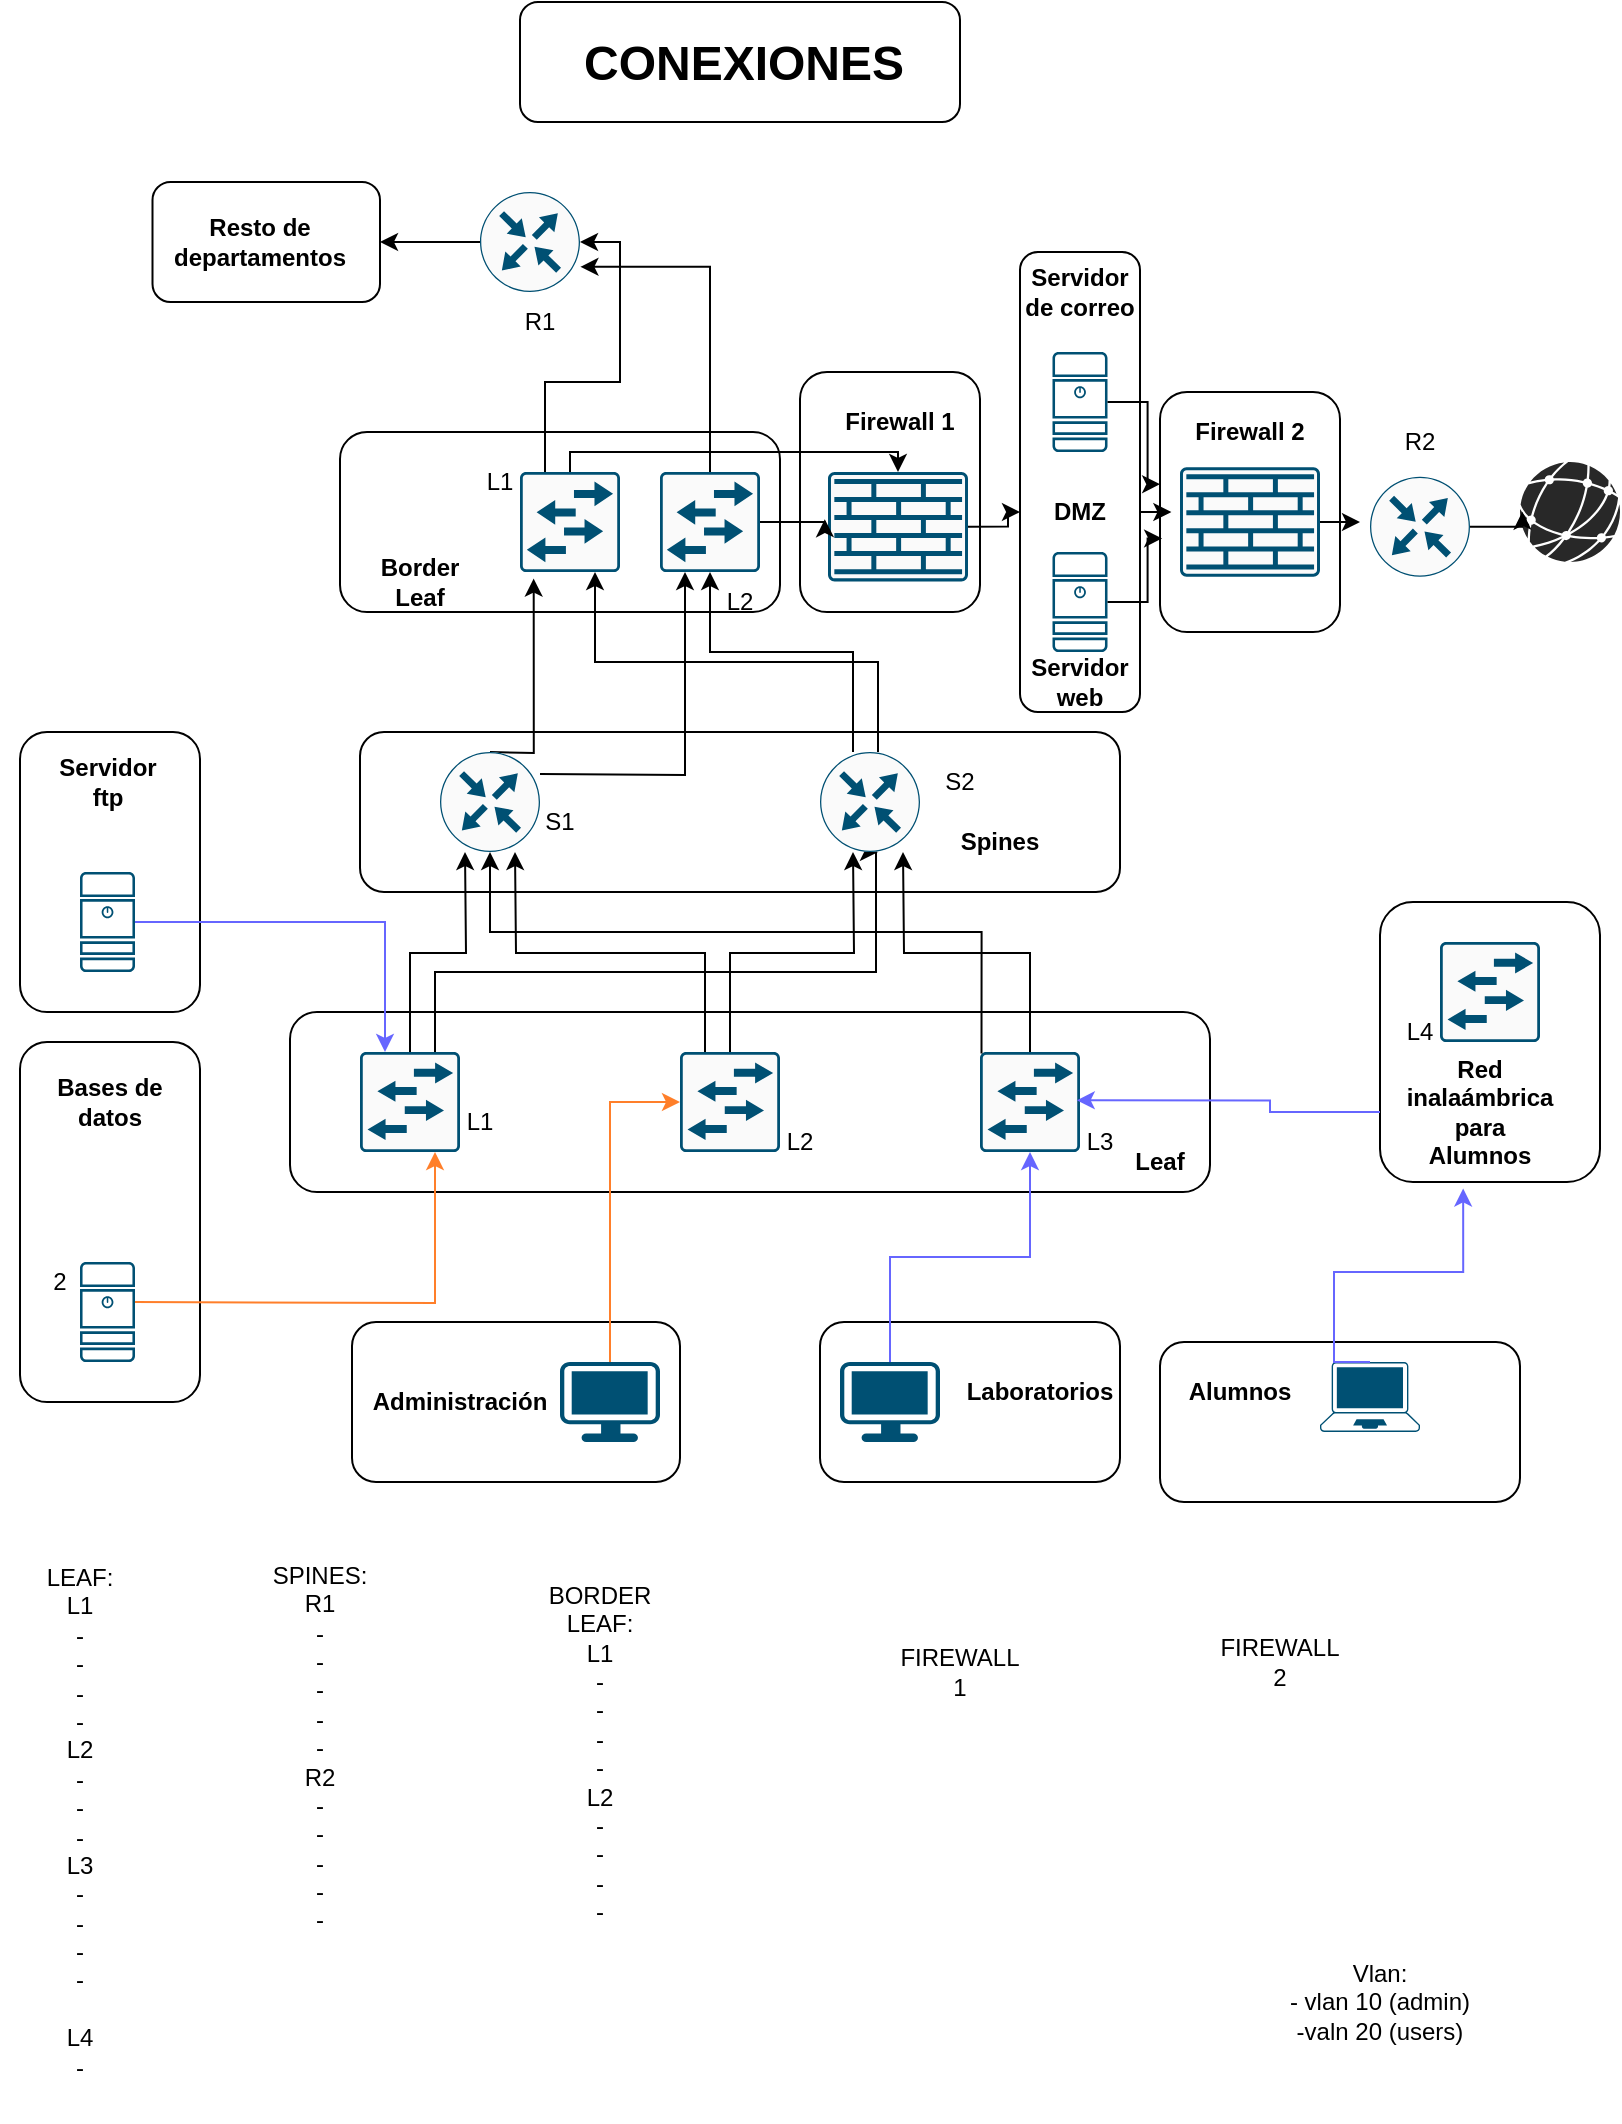 <mxfile>
    <diagram name="Page-1" id="e-2AQXyxl9U2zlGf_Pc-">
        <mxGraphModel dx="1390" dy="553" grid="1" gridSize="10" guides="0" tooltips="1" connect="1" arrows="1" fold="1" page="1" pageScale="1" pageWidth="827" pageHeight="1169" math="0" shadow="0">
            <root>
                <mxCell id="0"/>
                <mxCell id="1" parent="0"/>
                <mxCell id="PPis1qjl9DVKednVu2a5-22" value="" style="rounded=1;whiteSpace=wrap;html=1;" parent="1" vertex="1">
                    <mxGeometry x="260" y="20" width="220" height="60" as="geometry"/>
                </mxCell>
                <mxCell id="KaEyTNgm47ZqdqgITIoc-33" value="" style="rounded=1;whiteSpace=wrap;html=1;direction=south;" parent="1" vertex="1">
                    <mxGeometry x="580" y="215" width="90" height="120" as="geometry"/>
                </mxCell>
                <mxCell id="KaEyTNgm47ZqdqgITIoc-21" value="" style="rounded=1;whiteSpace=wrap;html=1;direction=south;" parent="1" vertex="1">
                    <mxGeometry x="510" y="145" width="60" height="230" as="geometry"/>
                </mxCell>
                <mxCell id="KaEyTNgm47ZqdqgITIoc-16" value="" style="rounded=1;whiteSpace=wrap;html=1;direction=south;" parent="1" vertex="1">
                    <mxGeometry x="10" y="385" width="90" height="140" as="geometry"/>
                </mxCell>
                <mxCell id="KaEyTNgm47ZqdqgITIoc-10" value="" style="rounded=1;whiteSpace=wrap;html=1;direction=south;" parent="1" vertex="1">
                    <mxGeometry x="10" y="540" width="90" height="180" as="geometry"/>
                </mxCell>
                <mxCell id="KaEyTNgm47ZqdqgITIoc-6" value="" style="rounded=1;whiteSpace=wrap;html=1;" parent="1" vertex="1">
                    <mxGeometry x="580" y="690" width="180" height="80" as="geometry"/>
                </mxCell>
                <mxCell id="RwLCjtJhmah4xKhYauVf-77" value="" style="rounded=1;whiteSpace=wrap;html=1;" parent="1" vertex="1">
                    <mxGeometry x="690" y="470" width="110" height="140" as="geometry"/>
                </mxCell>
                <mxCell id="RwLCjtJhmah4xKhYauVf-72" value="" style="rounded=1;whiteSpace=wrap;html=1;" parent="1" vertex="1">
                    <mxGeometry x="410" y="680" width="150" height="80" as="geometry"/>
                </mxCell>
                <mxCell id="RwLCjtJhmah4xKhYauVf-73" value="" style="rounded=1;whiteSpace=wrap;html=1;" parent="1" vertex="1">
                    <mxGeometry x="176" y="680" width="164" height="80" as="geometry"/>
                </mxCell>
                <mxCell id="RwLCjtJhmah4xKhYauVf-63" value="" style="rounded=1;whiteSpace=wrap;html=1;direction=south;" parent="1" vertex="1">
                    <mxGeometry x="400" y="205" width="90" height="120" as="geometry"/>
                </mxCell>
                <mxCell id="RwLCjtJhmah4xKhYauVf-60" value="" style="rounded=1;whiteSpace=wrap;html=1;" parent="1" vertex="1">
                    <mxGeometry x="170" y="235" width="220" height="90" as="geometry"/>
                </mxCell>
                <mxCell id="RwLCjtJhmah4xKhYauVf-58" value="" style="rounded=1;whiteSpace=wrap;html=1;" parent="1" vertex="1">
                    <mxGeometry x="180" y="385" width="380" height="80" as="geometry"/>
                </mxCell>
                <mxCell id="RwLCjtJhmah4xKhYauVf-54" value="" style="rounded=1;whiteSpace=wrap;html=1;" parent="1" vertex="1">
                    <mxGeometry x="145" y="525" width="460" height="90" as="geometry"/>
                </mxCell>
                <mxCell id="RwLCjtJhmah4xKhYauVf-2" value="" style="points=[[0.03,0.03,0],[0.5,0,0],[0.97,0.03,0],[1,0.4,0],[0.97,0.745,0],[0.5,1,0],[0.03,0.745,0],[0,0.4,0]];verticalLabelPosition=bottom;sketch=0;html=1;verticalAlign=top;aspect=fixed;align=center;pointerEvents=1;shape=mxgraph.cisco19.workstation;fillColor=#005073;strokeColor=none;" parent="1" vertex="1">
                    <mxGeometry x="420" y="700" width="50" height="40" as="geometry"/>
                </mxCell>
                <mxCell id="RwLCjtJhmah4xKhYauVf-8" value="" style="sketch=0;points=[[0.015,0.015,0],[0.985,0.015,0],[0.985,0.985,0],[0.015,0.985,0],[0.25,0,0],[0.5,0,0],[0.75,0,0],[1,0.25,0],[1,0.5,0],[1,0.75,0],[0.75,1,0],[0.5,1,0],[0.25,1,0],[0,0.75,0],[0,0.5,0],[0,0.25,0]];verticalLabelPosition=bottom;html=1;verticalAlign=top;aspect=fixed;align=center;pointerEvents=1;shape=mxgraph.cisco19.rect;prIcon=l2_switch;fillColor=#FAFAFA;strokeColor=#005073;" parent="1" vertex="1">
                    <mxGeometry x="180" y="545" width="50" height="50" as="geometry"/>
                </mxCell>
                <mxCell id="RwLCjtJhmah4xKhYauVf-9" value="" style="sketch=0;points=[[0.015,0.015,0],[0.985,0.015,0],[0.985,0.985,0],[0.015,0.985,0],[0.25,0,0],[0.5,0,0],[0.75,0,0],[1,0.25,0],[1,0.5,0],[1,0.75,0],[0.75,1,0],[0.5,1,0],[0.25,1,0],[0,0.75,0],[0,0.5,0],[0,0.25,0]];verticalLabelPosition=bottom;html=1;verticalAlign=top;aspect=fixed;align=center;pointerEvents=1;shape=mxgraph.cisco19.rect;prIcon=l2_switch;fillColor=#FAFAFA;strokeColor=#005073;" parent="1" vertex="1">
                    <mxGeometry x="340" y="545" width="50" height="50" as="geometry"/>
                </mxCell>
                <mxCell id="RwLCjtJhmah4xKhYauVf-10" value="" style="sketch=0;points=[[0.015,0.015,0],[0.985,0.015,0],[0.985,0.985,0],[0.015,0.985,0],[0.25,0,0],[0.5,0,0],[0.75,0,0],[1,0.25,0],[1,0.5,0],[1,0.75,0],[0.75,1,0],[0.5,1,0],[0.25,1,0],[0,0.75,0],[0,0.5,0],[0,0.25,0]];verticalLabelPosition=bottom;html=1;verticalAlign=top;aspect=fixed;align=center;pointerEvents=1;shape=mxgraph.cisco19.server;fillColor=#005073;strokeColor=none;" parent="1" vertex="1">
                    <mxGeometry x="40" y="650" width="27.5" height="50" as="geometry"/>
                </mxCell>
                <mxCell id="RwLCjtJhmah4xKhYauVf-14" value="" style="sketch=0;points=[[0.015,0.015,0],[0.985,0.015,0],[0.985,0.985,0],[0.015,0.985,0],[0.25,0,0],[0.5,0,0],[0.75,0,0],[1,0.25,0],[1,0.5,0],[1,0.75,0],[0.75,1,0],[0.5,1,0],[0.25,1,0],[0,0.75,0],[0,0.5,0],[0,0.25,0]];verticalLabelPosition=bottom;html=1;verticalAlign=top;aspect=fixed;align=center;pointerEvents=1;shape=mxgraph.cisco19.rect;prIcon=l2_switch;fillColor=#FAFAFA;strokeColor=#005073;" parent="1" vertex="1">
                    <mxGeometry x="490" y="545" width="50" height="50" as="geometry"/>
                </mxCell>
                <mxCell id="RwLCjtJhmah4xKhYauVf-17" value="" style="sketch=0;points=[[0.5,0,0],[1,0.5,0],[0.5,1,0],[0,0.5,0],[0.145,0.145,0],[0.856,0.145,0],[0.855,0.856,0],[0.145,0.855,0]];verticalLabelPosition=bottom;html=1;verticalAlign=top;aspect=fixed;align=center;pointerEvents=1;shape=mxgraph.cisco19.rect;prIcon=router;fillColor=#FAFAFA;strokeColor=#005073;" parent="1" vertex="1">
                    <mxGeometry x="685" y="257.35" width="50" height="50" as="geometry"/>
                </mxCell>
                <mxCell id="KaEyTNgm47ZqdqgITIoc-39" style="edgeStyle=orthogonalEdgeStyle;rounded=0;orthogonalLoop=1;jettySize=auto;html=1;exitX=1;exitY=0.5;exitDx=0;exitDy=0;exitPerimeter=0;" parent="1" source="RwLCjtJhmah4xKhYauVf-18" edge="1">
                    <mxGeometry relative="1" as="geometry">
                        <mxPoint x="680.0" y="280.051" as="targetPoint"/>
                    </mxGeometry>
                </mxCell>
                <mxCell id="RwLCjtJhmah4xKhYauVf-18" value="" style="sketch=0;points=[[0.015,0.015,0],[0.985,0.015,0],[0.985,0.985,0],[0.015,0.985,0],[0.25,0,0],[0.5,0,0],[0.75,0,0],[1,0.25,0],[1,0.5,0],[1,0.75,0],[0.75,1,0],[0.5,1,0],[0.25,1,0],[0,0.75,0],[0,0.5,0],[0,0.25,0]];verticalLabelPosition=bottom;html=1;verticalAlign=top;aspect=fixed;align=center;pointerEvents=1;shape=mxgraph.cisco19.rect;prIcon=firewall;fillColor=#FAFAFA;strokeColor=#005073;" parent="1" vertex="1">
                    <mxGeometry x="590" y="252.65" width="70" height="54.69" as="geometry"/>
                </mxCell>
                <mxCell id="RwLCjtJhmah4xKhYauVf-19" value="" style="verticalLabelPosition=bottom;sketch=0;html=1;fillColor=#282828;strokeColor=none;verticalAlign=top;pointerEvents=1;align=center;shape=mxgraph.cisco_safe.security_icons.web;" parent="1" vertex="1">
                    <mxGeometry x="760" y="250" width="50" height="50" as="geometry"/>
                </mxCell>
                <mxCell id="RwLCjtJhmah4xKhYauVf-22" style="edgeStyle=orthogonalEdgeStyle;rounded=0;orthogonalLoop=1;jettySize=auto;html=1;exitX=1;exitY=0.5;exitDx=0;exitDy=0;exitPerimeter=0;entryX=0.75;entryY=1;entryDx=0;entryDy=0;entryPerimeter=0;strokeColor=#FF7F2A;" parent="1" target="RwLCjtJhmah4xKhYauVf-8" edge="1">
                    <mxGeometry relative="1" as="geometry">
                        <mxPoint x="67.5" y="670.0" as="sourcePoint"/>
                    </mxGeometry>
                </mxCell>
                <mxCell id="RwLCjtJhmah4xKhYauVf-23" style="edgeStyle=orthogonalEdgeStyle;rounded=0;orthogonalLoop=1;jettySize=auto;html=1;exitX=0.5;exitY=0;exitDx=0;exitDy=0;exitPerimeter=0;entryX=0.5;entryY=1;entryDx=0;entryDy=0;entryPerimeter=0;strokeColor=#6666FF;" parent="1" source="RwLCjtJhmah4xKhYauVf-2" target="RwLCjtJhmah4xKhYauVf-14" edge="1">
                    <mxGeometry relative="1" as="geometry"/>
                </mxCell>
                <mxCell id="RwLCjtJhmah4xKhYauVf-29" value="" style="points=[[0.03,0.03,0],[0.5,0,0],[0.97,0.03,0],[1,0.4,0],[0.97,0.745,0],[0.5,1,0],[0.03,0.745,0],[0,0.4,0]];verticalLabelPosition=bottom;sketch=0;html=1;verticalAlign=top;aspect=fixed;align=center;pointerEvents=1;shape=mxgraph.cisco19.workstation;fillColor=#005073;strokeColor=none;" parent="1" vertex="1">
                    <mxGeometry x="280" y="700" width="50" height="40" as="geometry"/>
                </mxCell>
                <mxCell id="RwLCjtJhmah4xKhYauVf-30" style="edgeStyle=orthogonalEdgeStyle;rounded=0;orthogonalLoop=1;jettySize=auto;html=1;exitX=0.5;exitY=0;exitDx=0;exitDy=0;exitPerimeter=0;entryX=0;entryY=0.5;entryDx=0;entryDy=0;entryPerimeter=0;strokeColor=#FF7F2A;" parent="1" source="RwLCjtJhmah4xKhYauVf-29" target="RwLCjtJhmah4xKhYauVf-9" edge="1">
                    <mxGeometry relative="1" as="geometry"/>
                </mxCell>
                <mxCell id="RwLCjtJhmah4xKhYauVf-41" style="edgeStyle=orthogonalEdgeStyle;rounded=0;orthogonalLoop=1;jettySize=auto;html=1;exitX=0.5;exitY=0;exitDx=0;exitDy=0;exitPerimeter=0;entryX=0.25;entryY=1;entryDx=0;entryDy=0;entryPerimeter=0;" parent="1" source="RwLCjtJhmah4xKhYauVf-8" edge="1">
                    <mxGeometry relative="1" as="geometry">
                        <mxPoint x="232.5" y="445.0" as="targetPoint"/>
                    </mxGeometry>
                </mxCell>
                <mxCell id="RwLCjtJhmah4xKhYauVf-42" style="edgeStyle=orthogonalEdgeStyle;rounded=0;orthogonalLoop=1;jettySize=auto;html=1;exitX=0.75;exitY=0;exitDx=0;exitDy=0;exitPerimeter=0;entryX=0.5;entryY=1;entryDx=0;entryDy=0;entryPerimeter=0;" parent="1" source="RwLCjtJhmah4xKhYauVf-8" edge="1">
                    <mxGeometry relative="1" as="geometry">
                        <Array as="points">
                            <mxPoint x="218" y="505"/>
                            <mxPoint x="438" y="505"/>
                            <mxPoint x="438" y="445"/>
                        </Array>
                        <mxPoint x="439" y="445.0" as="targetPoint"/>
                    </mxGeometry>
                </mxCell>
                <mxCell id="RwLCjtJhmah4xKhYauVf-43" style="edgeStyle=orthogonalEdgeStyle;rounded=0;orthogonalLoop=1;jettySize=auto;html=1;exitX=0.25;exitY=0;exitDx=0;exitDy=0;exitPerimeter=0;entryX=0.75;entryY=1;entryDx=0;entryDy=0;entryPerimeter=0;" parent="1" source="RwLCjtJhmah4xKhYauVf-9" edge="1">
                    <mxGeometry relative="1" as="geometry">
                        <mxPoint x="257.5" y="445.0" as="targetPoint"/>
                    </mxGeometry>
                </mxCell>
                <mxCell id="RwLCjtJhmah4xKhYauVf-44" style="edgeStyle=orthogonalEdgeStyle;rounded=0;orthogonalLoop=1;jettySize=auto;html=1;exitX=0.5;exitY=0;exitDx=0;exitDy=0;exitPerimeter=0;entryX=0.25;entryY=1;entryDx=0;entryDy=0;entryPerimeter=0;" parent="1" source="RwLCjtJhmah4xKhYauVf-9" edge="1">
                    <mxGeometry relative="1" as="geometry">
                        <mxPoint x="426.5" y="445.0" as="targetPoint"/>
                    </mxGeometry>
                </mxCell>
                <mxCell id="RwLCjtJhmah4xKhYauVf-45" style="edgeStyle=orthogonalEdgeStyle;rounded=0;orthogonalLoop=1;jettySize=auto;html=1;exitX=0.5;exitY=0;exitDx=0;exitDy=0;exitPerimeter=0;entryX=0.75;entryY=1;entryDx=0;entryDy=0;entryPerimeter=0;" parent="1" source="RwLCjtJhmah4xKhYauVf-14" edge="1">
                    <mxGeometry relative="1" as="geometry">
                        <mxPoint x="451.5" y="445.0" as="targetPoint"/>
                    </mxGeometry>
                </mxCell>
                <mxCell id="RwLCjtJhmah4xKhYauVf-46" style="edgeStyle=orthogonalEdgeStyle;rounded=0;orthogonalLoop=1;jettySize=auto;html=1;exitX=0.015;exitY=0.015;exitDx=0;exitDy=0;exitPerimeter=0;entryX=0.5;entryY=1;entryDx=0;entryDy=0;entryPerimeter=0;" parent="1" source="RwLCjtJhmah4xKhYauVf-14" edge="1">
                    <mxGeometry relative="1" as="geometry">
                        <Array as="points">
                            <mxPoint x="491" y="485"/>
                            <mxPoint x="245" y="485"/>
                        </Array>
                        <mxPoint x="245" y="445.0" as="targetPoint"/>
                    </mxGeometry>
                </mxCell>
                <mxCell id="RwLCjtJhmah4xKhYauVf-47" value="" style="sketch=0;points=[[0.015,0.015,0],[0.985,0.015,0],[0.985,0.985,0],[0.015,0.985,0],[0.25,0,0],[0.5,0,0],[0.75,0,0],[1,0.25,0],[1,0.5,0],[1,0.75,0],[0.75,1,0],[0.5,1,0],[0.25,1,0],[0,0.75,0],[0,0.5,0],[0,0.25,0]];verticalLabelPosition=bottom;html=1;verticalAlign=top;aspect=fixed;align=center;pointerEvents=1;shape=mxgraph.cisco19.rect;prIcon=workgroup_switch;fillColor=#FAFAFA;strokeColor=#005073;" parent="1" vertex="1">
                    <mxGeometry x="260" y="255" width="50" height="50" as="geometry"/>
                </mxCell>
                <mxCell id="RwLCjtJhmah4xKhYauVf-48" style="edgeStyle=orthogonalEdgeStyle;rounded=0;orthogonalLoop=1;jettySize=auto;html=1;exitX=0.5;exitY=0;exitDx=0;exitDy=0;exitPerimeter=0;entryX=0.137;entryY=1.066;entryDx=0;entryDy=0;entryPerimeter=0;" parent="1" target="RwLCjtJhmah4xKhYauVf-47" edge="1">
                    <mxGeometry relative="1" as="geometry">
                        <mxPoint x="245" y="395.0" as="sourcePoint"/>
                    </mxGeometry>
                </mxCell>
                <mxCell id="RwLCjtJhmah4xKhYauVf-49" style="edgeStyle=orthogonalEdgeStyle;rounded=0;orthogonalLoop=1;jettySize=auto;html=1;exitX=0.5;exitY=0;exitDx=0;exitDy=0;exitPerimeter=0;entryX=0.75;entryY=1;entryDx=0;entryDy=0;entryPerimeter=0;" parent="1" target="RwLCjtJhmah4xKhYauVf-47" edge="1">
                    <mxGeometry relative="1" as="geometry">
                        <mxPoint x="439" y="395.0" as="sourcePoint"/>
                        <Array as="points">
                            <mxPoint x="439" y="350"/>
                            <mxPoint x="297" y="350"/>
                        </Array>
                    </mxGeometry>
                </mxCell>
                <mxCell id="RwLCjtJhmah4xKhYauVf-53" style="edgeStyle=orthogonalEdgeStyle;rounded=0;orthogonalLoop=1;jettySize=auto;html=1;exitX=1;exitY=0.5;exitDx=0;exitDy=0;exitPerimeter=0;entryX=0.023;entryY=0.497;entryDx=0;entryDy=0;entryPerimeter=0;" parent="1" source="RwLCjtJhmah4xKhYauVf-17" target="RwLCjtJhmah4xKhYauVf-19" edge="1">
                    <mxGeometry relative="1" as="geometry"/>
                </mxCell>
                <mxCell id="RwLCjtJhmah4xKhYauVf-55" value="&lt;b&gt;Leaf&lt;/b&gt;" style="text;html=1;align=center;verticalAlign=middle;whiteSpace=wrap;rounded=0;" parent="1" vertex="1">
                    <mxGeometry x="550" y="585" width="60" height="30" as="geometry"/>
                </mxCell>
                <mxCell id="RwLCjtJhmah4xKhYauVf-59" value="&lt;b&gt;Spines&lt;/b&gt;" style="text;html=1;align=center;verticalAlign=middle;whiteSpace=wrap;rounded=0;" parent="1" vertex="1">
                    <mxGeometry x="470" y="425" width="60" height="30" as="geometry"/>
                </mxCell>
                <mxCell id="RwLCjtJhmah4xKhYauVf-61" value="&lt;b&gt;Border Leaf&lt;/b&gt;" style="text;html=1;align=center;verticalAlign=middle;whiteSpace=wrap;rounded=0;" parent="1" vertex="1">
                    <mxGeometry x="180" y="295" width="60" height="30" as="geometry"/>
                </mxCell>
                <mxCell id="RwLCjtJhmah4xKhYauVf-62" value="&lt;b&gt;Firewall 2&lt;/b&gt;" style="text;html=1;align=center;verticalAlign=middle;whiteSpace=wrap;rounded=0;" parent="1" vertex="1">
                    <mxGeometry x="595" y="220" width="60" height="30" as="geometry"/>
                </mxCell>
                <mxCell id="RwLCjtJhmah4xKhYauVf-75" value="&lt;b&gt;Laboratorios&lt;/b&gt;" style="text;html=1;align=center;verticalAlign=middle;whiteSpace=wrap;rounded=0;" parent="1" vertex="1">
                    <mxGeometry x="490" y="700" width="60" height="30" as="geometry"/>
                </mxCell>
                <mxCell id="RwLCjtJhmah4xKhYauVf-76" value="&lt;b&gt;Administración&lt;/b&gt;" style="text;html=1;align=center;verticalAlign=middle;whiteSpace=wrap;rounded=0;" parent="1" vertex="1">
                    <mxGeometry x="200" y="705" width="60" height="30" as="geometry"/>
                </mxCell>
                <mxCell id="RwLCjtJhmah4xKhYauVf-78" value="&lt;b&gt;Red inalaámbrica para Alumnos&lt;/b&gt;" style="text;html=1;align=center;verticalAlign=middle;whiteSpace=wrap;rounded=0;" parent="1" vertex="1">
                    <mxGeometry x="710" y="560" width="60" height="30" as="geometry"/>
                </mxCell>
                <mxCell id="RwLCjtJhmah4xKhYauVf-79" value="" style="sketch=0;points=[[0.5,0,0],[1,0.5,0],[0.5,1,0],[0,0.5,0],[0.145,0.145,0],[0.856,0.145,0],[0.855,0.856,0],[0.145,0.855,0]];verticalLabelPosition=bottom;html=1;verticalAlign=top;aspect=fixed;align=center;pointerEvents=1;shape=mxgraph.cisco19.rect;prIcon=router;fillColor=#FAFAFA;strokeColor=#005073;" parent="1" vertex="1">
                    <mxGeometry x="240" y="115" width="50" height="50" as="geometry"/>
                </mxCell>
                <mxCell id="RwLCjtJhmah4xKhYauVf-80" style="edgeStyle=orthogonalEdgeStyle;rounded=0;orthogonalLoop=1;jettySize=auto;html=1;exitX=0.25;exitY=0;exitDx=0;exitDy=0;exitPerimeter=0;entryX=1;entryY=0.5;entryDx=0;entryDy=0;entryPerimeter=0;" parent="1" source="RwLCjtJhmah4xKhYauVf-47" target="RwLCjtJhmah4xKhYauVf-79" edge="1">
                    <mxGeometry relative="1" as="geometry"/>
                </mxCell>
                <mxCell id="RwLCjtJhmah4xKhYauVf-83" value="" style="edgeStyle=orthogonalEdgeStyle;rounded=0;orthogonalLoop=1;jettySize=auto;html=1;exitX=0;exitY=0.5;exitDx=0;exitDy=0;exitPerimeter=0;" parent="1" source="RwLCjtJhmah4xKhYauVf-79" target="RwLCjtJhmah4xKhYauVf-82" edge="1">
                    <mxGeometry relative="1" as="geometry">
                        <mxPoint x="110" y="140" as="targetPoint"/>
                        <mxPoint x="240" y="140" as="sourcePoint"/>
                    </mxGeometry>
                </mxCell>
                <mxCell id="RwLCjtJhmah4xKhYauVf-82" value="" style="rounded=1;whiteSpace=wrap;html=1;" parent="1" vertex="1">
                    <mxGeometry x="76.25" y="110" width="113.75" height="60" as="geometry"/>
                </mxCell>
                <mxCell id="RwLCjtJhmah4xKhYauVf-84" value="&lt;b&gt;Resto de departamentos&lt;/b&gt;" style="text;html=1;align=center;verticalAlign=middle;whiteSpace=wrap;rounded=0;" parent="1" vertex="1">
                    <mxGeometry x="100" y="125" width="60" height="30" as="geometry"/>
                </mxCell>
                <mxCell id="KaEyTNgm47ZqdqgITIoc-27" style="edgeStyle=orthogonalEdgeStyle;rounded=0;orthogonalLoop=1;jettySize=auto;html=1;exitX=1;exitY=0.5;exitDx=0;exitDy=0;exitPerimeter=0;" parent="1" source="KaEyTNgm47ZqdqgITIoc-1" target="KaEyTNgm47ZqdqgITIoc-23" edge="1">
                    <mxGeometry relative="1" as="geometry">
                        <mxPoint x="500" y="282.571" as="targetPoint"/>
                    </mxGeometry>
                </mxCell>
                <mxCell id="KaEyTNgm47ZqdqgITIoc-1" value="" style="sketch=0;points=[[0.015,0.015,0],[0.985,0.015,0],[0.985,0.985,0],[0.015,0.985,0],[0.25,0,0],[0.5,0,0],[0.75,0,0],[1,0.25,0],[1,0.5,0],[1,0.75,0],[0.75,1,0],[0.5,1,0],[0.25,1,0],[0,0.75,0],[0,0.5,0],[0,0.25,0]];verticalLabelPosition=bottom;html=1;verticalAlign=top;aspect=fixed;align=center;pointerEvents=1;shape=mxgraph.cisco19.rect;prIcon=firewall;fillColor=#FAFAFA;strokeColor=#005073;" parent="1" vertex="1">
                    <mxGeometry x="414" y="255" width="70" height="54.69" as="geometry"/>
                </mxCell>
                <mxCell id="KaEyTNgm47ZqdqgITIoc-3" value="" style="points=[[0.13,0.02,0],[0.5,0,0],[0.87,0.02,0],[0.885,0.4,0],[0.985,0.985,0],[0.5,1,0],[0.015,0.985,0],[0.115,0.4,0]];verticalLabelPosition=bottom;sketch=0;html=1;verticalAlign=top;aspect=fixed;align=center;pointerEvents=1;shape=mxgraph.cisco19.laptop;fillColor=#005073;strokeColor=none;" parent="1" vertex="1">
                    <mxGeometry x="660" y="700" width="50" height="35" as="geometry"/>
                </mxCell>
                <mxCell id="KaEyTNgm47ZqdqgITIoc-7" value="&lt;b&gt;Alumnos&lt;/b&gt;" style="text;html=1;align=center;verticalAlign=middle;whiteSpace=wrap;rounded=0;" parent="1" vertex="1">
                    <mxGeometry x="590" y="700" width="60" height="30" as="geometry"/>
                </mxCell>
                <mxCell id="KaEyTNgm47ZqdqgITIoc-11" value="&lt;b&gt;Bases de datos&lt;/b&gt;" style="text;html=1;align=center;verticalAlign=middle;whiteSpace=wrap;rounded=0;" parent="1" vertex="1">
                    <mxGeometry x="25" y="555" width="60" height="30" as="geometry"/>
                </mxCell>
                <mxCell id="KaEyTNgm47ZqdqgITIoc-15" value="" style="sketch=0;points=[[0.015,0.015,0],[0.985,0.015,0],[0.985,0.985,0],[0.015,0.985,0],[0.25,0,0],[0.5,0,0],[0.75,0,0],[1,0.25,0],[1,0.5,0],[1,0.75,0],[0.75,1,0],[0.5,1,0],[0.25,1,0],[0,0.75,0],[0,0.5,0],[0,0.25,0]];verticalLabelPosition=bottom;html=1;verticalAlign=top;aspect=fixed;align=center;pointerEvents=1;shape=mxgraph.cisco19.server;fillColor=#005073;strokeColor=none;" parent="1" vertex="1">
                    <mxGeometry x="40" y="455" width="27.5" height="50" as="geometry"/>
                </mxCell>
                <mxCell id="KaEyTNgm47ZqdqgITIoc-17" value="&lt;b&gt;Servidor ftp&lt;/b&gt;" style="text;html=1;align=center;verticalAlign=middle;whiteSpace=wrap;rounded=0;" parent="1" vertex="1">
                    <mxGeometry x="23.75" y="395" width="60" height="30" as="geometry"/>
                </mxCell>
                <mxCell id="KaEyTNgm47ZqdqgITIoc-19" value="" style="sketch=0;points=[[0.015,0.015,0],[0.985,0.015,0],[0.985,0.985,0],[0.015,0.985,0],[0.25,0,0],[0.5,0,0],[0.75,0,0],[1,0.25,0],[1,0.5,0],[1,0.75,0],[0.75,1,0],[0.5,1,0],[0.25,1,0],[0,0.75,0],[0,0.5,0],[0,0.25,0]];verticalLabelPosition=bottom;html=1;verticalAlign=top;aspect=fixed;align=center;pointerEvents=1;shape=mxgraph.cisco19.server;fillColor=#005073;strokeColor=none;" parent="1" vertex="1">
                    <mxGeometry x="526.25" y="295" width="27.5" height="50" as="geometry"/>
                </mxCell>
                <mxCell id="KaEyTNgm47ZqdqgITIoc-20" value="" style="sketch=0;points=[[0.015,0.015,0],[0.985,0.015,0],[0.985,0.985,0],[0.015,0.985,0],[0.25,0,0],[0.5,0,0],[0.75,0,0],[1,0.25,0],[1,0.5,0],[1,0.75,0],[0.75,1,0],[0.5,1,0],[0.25,1,0],[0,0.75,0],[0,0.5,0],[0,0.25,0]];verticalLabelPosition=bottom;html=1;verticalAlign=top;aspect=fixed;align=center;pointerEvents=1;shape=mxgraph.cisco19.server;fillColor=#005073;strokeColor=none;" parent="1" vertex="1">
                    <mxGeometry x="526.25" y="195" width="27.5" height="50" as="geometry"/>
                </mxCell>
                <mxCell id="KaEyTNgm47ZqdqgITIoc-23" value="&lt;b&gt;DMZ&lt;/b&gt;" style="text;html=1;align=center;verticalAlign=middle;whiteSpace=wrap;rounded=0;" parent="1" vertex="1">
                    <mxGeometry x="510" y="260" width="60" height="30" as="geometry"/>
                </mxCell>
                <mxCell id="KaEyTNgm47ZqdqgITIoc-30" value="&lt;b&gt;Servidor web&lt;/b&gt;" style="text;html=1;align=center;verticalAlign=middle;whiteSpace=wrap;rounded=0;" parent="1" vertex="1">
                    <mxGeometry x="510" y="345" width="60" height="30" as="geometry"/>
                </mxCell>
                <mxCell id="KaEyTNgm47ZqdqgITIoc-31" value="&lt;b&gt;Servidor de correo&lt;/b&gt;" style="text;html=1;align=center;verticalAlign=middle;whiteSpace=wrap;rounded=0;" parent="1" vertex="1">
                    <mxGeometry x="510" y="150" width="60" height="30" as="geometry"/>
                </mxCell>
                <mxCell id="KaEyTNgm47ZqdqgITIoc-32" style="edgeStyle=orthogonalEdgeStyle;rounded=0;orthogonalLoop=1;jettySize=auto;html=1;exitX=1;exitY=0.5;exitDx=0;exitDy=0;entryX=-0.062;entryY=0.412;entryDx=0;entryDy=0;entryPerimeter=0;" parent="1" source="KaEyTNgm47ZqdqgITIoc-23" target="RwLCjtJhmah4xKhYauVf-18" edge="1">
                    <mxGeometry relative="1" as="geometry"/>
                </mxCell>
                <mxCell id="KaEyTNgm47ZqdqgITIoc-34" value="&lt;b&gt;Firewall 1&lt;/b&gt;" style="text;html=1;align=center;verticalAlign=middle;whiteSpace=wrap;rounded=0;" parent="1" vertex="1">
                    <mxGeometry x="420" y="215" width="60" height="30" as="geometry"/>
                </mxCell>
                <mxCell id="KaEyTNgm47ZqdqgITIoc-35" style="edgeStyle=orthogonalEdgeStyle;rounded=0;orthogonalLoop=1;jettySize=auto;html=1;exitX=1;exitY=0.5;exitDx=0;exitDy=0;exitPerimeter=0;entryX=-0.023;entryY=0.431;entryDx=0;entryDy=0;entryPerimeter=0;" parent="1" source="PPis1qjl9DVKednVu2a5-1" target="KaEyTNgm47ZqdqgITIoc-1" edge="1">
                    <mxGeometry relative="1" as="geometry"/>
                </mxCell>
                <mxCell id="KaEyTNgm47ZqdqgITIoc-36" style="edgeStyle=orthogonalEdgeStyle;rounded=0;orthogonalLoop=1;jettySize=auto;html=1;exitX=1;exitY=0.5;exitDx=0;exitDy=0;exitPerimeter=0;entryX=0.25;entryY=0;entryDx=0;entryDy=0;entryPerimeter=0;strokeColor=#6666FF;" parent="1" source="KaEyTNgm47ZqdqgITIoc-15" target="RwLCjtJhmah4xKhYauVf-8" edge="1">
                    <mxGeometry relative="1" as="geometry"/>
                </mxCell>
                <mxCell id="KaEyTNgm47ZqdqgITIoc-37" style="edgeStyle=orthogonalEdgeStyle;rounded=0;orthogonalLoop=1;jettySize=auto;html=1;exitX=1;exitY=0.5;exitDx=0;exitDy=0;exitPerimeter=0;entryX=0.384;entryY=0.999;entryDx=0;entryDy=0;entryPerimeter=0;" parent="1" source="KaEyTNgm47ZqdqgITIoc-20" target="KaEyTNgm47ZqdqgITIoc-33" edge="1">
                    <mxGeometry relative="1" as="geometry"/>
                </mxCell>
                <mxCell id="KaEyTNgm47ZqdqgITIoc-38" style="edgeStyle=orthogonalEdgeStyle;rounded=0;orthogonalLoop=1;jettySize=auto;html=1;exitX=1;exitY=0.5;exitDx=0;exitDy=0;exitPerimeter=0;entryX=0.61;entryY=0.988;entryDx=0;entryDy=0;entryPerimeter=0;" parent="1" source="KaEyTNgm47ZqdqgITIoc-19" target="KaEyTNgm47ZqdqgITIoc-33" edge="1">
                    <mxGeometry relative="1" as="geometry"/>
                </mxCell>
                <mxCell id="PPis1qjl9DVKednVu2a5-1" value="" style="sketch=0;points=[[0.015,0.015,0],[0.985,0.015,0],[0.985,0.985,0],[0.015,0.985,0],[0.25,0,0],[0.5,0,0],[0.75,0,0],[1,0.25,0],[1,0.5,0],[1,0.75,0],[0.75,1,0],[0.5,1,0],[0.25,1,0],[0,0.75,0],[0,0.5,0],[0,0.25,0]];verticalLabelPosition=bottom;html=1;verticalAlign=top;aspect=fixed;align=center;pointerEvents=1;shape=mxgraph.cisco19.rect;prIcon=workgroup_switch;fillColor=#FAFAFA;strokeColor=#005073;" parent="1" vertex="1">
                    <mxGeometry x="330" y="255" width="50" height="50" as="geometry"/>
                </mxCell>
                <mxCell id="PPis1qjl9DVKednVu2a5-3" style="edgeStyle=orthogonalEdgeStyle;rounded=0;orthogonalLoop=1;jettySize=auto;html=1;entryX=0.25;entryY=1;entryDx=0;entryDy=0;entryPerimeter=0;" parent="1" target="PPis1qjl9DVKednVu2a5-1" edge="1">
                    <mxGeometry relative="1" as="geometry">
                        <mxPoint x="270" y="406" as="sourcePoint"/>
                        <mxPoint x="342.5" y="315" as="targetPoint"/>
                    </mxGeometry>
                </mxCell>
                <mxCell id="PPis1qjl9DVKednVu2a5-4" style="edgeStyle=orthogonalEdgeStyle;rounded=0;orthogonalLoop=1;jettySize=auto;html=1;exitX=0.25;exitY=0;exitDx=0;exitDy=0;exitPerimeter=0;entryX=0.5;entryY=1;entryDx=0;entryDy=0;entryPerimeter=0;" parent="1" target="PPis1qjl9DVKednVu2a5-1" edge="1">
                    <mxGeometry relative="1" as="geometry">
                        <mxPoint x="426.5" y="395.0" as="sourcePoint"/>
                        <Array as="points">
                            <mxPoint x="427" y="345"/>
                            <mxPoint x="355" y="345"/>
                        </Array>
                    </mxGeometry>
                </mxCell>
                <mxCell id="PPis1qjl9DVKednVu2a5-6" style="edgeStyle=orthogonalEdgeStyle;rounded=0;orthogonalLoop=1;jettySize=auto;html=1;exitX=0.5;exitY=0;exitDx=0;exitDy=0;exitPerimeter=0;entryX=0.5;entryY=0;entryDx=0;entryDy=0;entryPerimeter=0;" parent="1" source="RwLCjtJhmah4xKhYauVf-47" target="KaEyTNgm47ZqdqgITIoc-1" edge="1">
                    <mxGeometry relative="1" as="geometry">
                        <Array as="points">
                            <mxPoint x="285" y="245"/>
                            <mxPoint x="449" y="245"/>
                        </Array>
                    </mxGeometry>
                </mxCell>
                <mxCell id="PPis1qjl9DVKednVu2a5-7" style="edgeStyle=orthogonalEdgeStyle;rounded=0;orthogonalLoop=1;jettySize=auto;html=1;exitX=0.5;exitY=0;exitDx=0;exitDy=0;exitPerimeter=0;entryX=1.004;entryY=0.748;entryDx=0;entryDy=0;entryPerimeter=0;" parent="1" source="PPis1qjl9DVKednVu2a5-1" target="RwLCjtJhmah4xKhYauVf-79" edge="1">
                    <mxGeometry relative="1" as="geometry"/>
                </mxCell>
                <mxCell id="PPis1qjl9DVKednVu2a5-8" value="L1" style="text;html=1;align=center;verticalAlign=middle;whiteSpace=wrap;rounded=0;" parent="1" vertex="1">
                    <mxGeometry x="210" y="565" width="60" height="30" as="geometry"/>
                </mxCell>
                <mxCell id="PPis1qjl9DVKednVu2a5-9" value="L3" style="text;html=1;align=center;verticalAlign=middle;whiteSpace=wrap;rounded=0;" parent="1" vertex="1">
                    <mxGeometry x="520" y="575" width="60" height="30" as="geometry"/>
                </mxCell>
                <mxCell id="PPis1qjl9DVKednVu2a5-10" value="L2" style="text;html=1;align=center;verticalAlign=middle;whiteSpace=wrap;rounded=0;" parent="1" vertex="1">
                    <mxGeometry x="370" y="575" width="60" height="30" as="geometry"/>
                </mxCell>
                <mxCell id="PPis1qjl9DVKednVu2a5-11" value="L4" style="text;html=1;align=center;verticalAlign=middle;whiteSpace=wrap;rounded=0;" parent="1" vertex="1">
                    <mxGeometry x="680" y="520" width="60" height="30" as="geometry"/>
                </mxCell>
                <mxCell id="PPis1qjl9DVKednVu2a5-12" value="L1" style="text;html=1;align=center;verticalAlign=middle;whiteSpace=wrap;rounded=0;" parent="1" vertex="1">
                    <mxGeometry x="220" y="245" width="60" height="30" as="geometry"/>
                </mxCell>
                <mxCell id="PPis1qjl9DVKednVu2a5-13" value="L2" style="text;html=1;align=center;verticalAlign=middle;whiteSpace=wrap;rounded=0;" parent="1" vertex="1">
                    <mxGeometry x="340" y="305" width="60" height="30" as="geometry"/>
                </mxCell>
                <mxCell id="PPis1qjl9DVKednVu2a5-14" value="S2" style="text;html=1;align=center;verticalAlign=middle;whiteSpace=wrap;rounded=0;" parent="1" vertex="1">
                    <mxGeometry x="450" y="395" width="60" height="30" as="geometry"/>
                </mxCell>
                <mxCell id="PPis1qjl9DVKednVu2a5-15" value="S1" style="text;html=1;align=center;verticalAlign=middle;whiteSpace=wrap;rounded=0;" parent="1" vertex="1">
                    <mxGeometry x="250" y="415" width="60" height="30" as="geometry"/>
                </mxCell>
                <mxCell id="PPis1qjl9DVKednVu2a5-16" value="R2" style="text;html=1;align=center;verticalAlign=middle;whiteSpace=wrap;rounded=0;" parent="1" vertex="1">
                    <mxGeometry x="680" y="225" width="60" height="30" as="geometry"/>
                </mxCell>
                <mxCell id="PPis1qjl9DVKednVu2a5-17" value="R1" style="text;html=1;align=center;verticalAlign=middle;whiteSpace=wrap;rounded=0;" parent="1" vertex="1">
                    <mxGeometry x="240" y="165" width="60" height="30" as="geometry"/>
                </mxCell>
                <mxCell id="PPis1qjl9DVKednVu2a5-19" value="2" style="text;html=1;align=center;verticalAlign=middle;whiteSpace=wrap;rounded=0;" parent="1" vertex="1">
                    <mxGeometry y="645" width="60" height="30" as="geometry"/>
                </mxCell>
                <mxCell id="PPis1qjl9DVKednVu2a5-21" value="&lt;h1 style=&quot;margin-top: 0px;&quot;&gt;CONEXIONES&lt;/h1&gt;" style="text;html=1;whiteSpace=wrap;overflow=hidden;rounded=0;" parent="1" vertex="1">
                    <mxGeometry x="290" y="30" width="180" height="40" as="geometry"/>
                </mxCell>
                <mxCell id="PPis1qjl9DVKednVu2a5-25" style="edgeStyle=orthogonalEdgeStyle;rounded=0;orthogonalLoop=1;jettySize=auto;html=1;exitX=0.5;exitY=0;exitDx=0;exitDy=0;exitPerimeter=0;entryX=0.378;entryY=1.023;entryDx=0;entryDy=0;entryPerimeter=0;strokeColor=#6666FF;" parent="1" source="KaEyTNgm47ZqdqgITIoc-3" target="RwLCjtJhmah4xKhYauVf-77" edge="1">
                    <mxGeometry relative="1" as="geometry">
                        <Array as="points">
                            <mxPoint x="667" y="700"/>
                            <mxPoint x="667" y="655"/>
                            <mxPoint x="732" y="655"/>
                        </Array>
                    </mxGeometry>
                </mxCell>
                <mxCell id="PPis1qjl9DVKednVu2a5-26" value="" style="sketch=0;points=[[0.5,0,0],[1,0.5,0],[0.5,1,0],[0,0.5,0],[0.145,0.145,0],[0.856,0.145,0],[0.855,0.856,0],[0.145,0.855,0]];verticalLabelPosition=bottom;html=1;verticalAlign=top;aspect=fixed;align=center;pointerEvents=1;shape=mxgraph.cisco19.rect;prIcon=router;fillColor=#FAFAFA;strokeColor=#005073;" parent="1" vertex="1">
                    <mxGeometry x="220" y="395" width="50" height="50" as="geometry"/>
                </mxCell>
                <mxCell id="PPis1qjl9DVKednVu2a5-27" value="" style="sketch=0;points=[[0.5,0,0],[1,0.5,0],[0.5,1,0],[0,0.5,0],[0.145,0.145,0],[0.856,0.145,0],[0.855,0.856,0],[0.145,0.855,0]];verticalLabelPosition=bottom;html=1;verticalAlign=top;aspect=fixed;align=center;pointerEvents=1;shape=mxgraph.cisco19.rect;prIcon=router;fillColor=#FAFAFA;strokeColor=#005073;" parent="1" vertex="1">
                    <mxGeometry x="410" y="395" width="50" height="50" as="geometry"/>
                </mxCell>
                <mxCell id="PPis1qjl9DVKednVu2a5-32" value="LEAF:&lt;div&gt;L1&lt;/div&gt;&lt;div&gt;-&lt;/div&gt;&lt;div&gt;-&lt;/div&gt;&lt;div&gt;-&lt;/div&gt;&lt;div&gt;-&lt;/div&gt;&lt;div&gt;L2&lt;/div&gt;&lt;div&gt;-&lt;/div&gt;&lt;div&gt;-&lt;/div&gt;&lt;div&gt;-&lt;/div&gt;&lt;div&gt;L3&lt;/div&gt;&lt;div&gt;-&lt;/div&gt;&lt;div&gt;-&lt;/div&gt;&lt;div&gt;-&lt;/div&gt;&lt;div&gt;-&lt;/div&gt;&lt;div&gt;&lt;br&gt;&lt;/div&gt;&lt;div&gt;L4&lt;/div&gt;&lt;div&gt;-&lt;/div&gt;" style="text;html=1;align=center;verticalAlign=middle;whiteSpace=wrap;rounded=0;" parent="1" vertex="1">
                    <mxGeometry y="780" width="80" height="300" as="geometry"/>
                </mxCell>
                <mxCell id="PPis1qjl9DVKednVu2a5-34" value="SPINES:&lt;div&gt;R1&lt;/div&gt;&lt;div&gt;-&lt;/div&gt;&lt;div&gt;-&lt;/div&gt;&lt;div&gt;-&lt;/div&gt;&lt;div&gt;-&lt;/div&gt;&lt;div&gt;-&lt;/div&gt;&lt;div&gt;R2&lt;/div&gt;&lt;div&gt;-&lt;/div&gt;&lt;div&gt;-&lt;/div&gt;&lt;div&gt;-&lt;/div&gt;&lt;div&gt;-&lt;/div&gt;&lt;div&gt;-&lt;/div&gt;&lt;div&gt;&lt;br&gt;&lt;/div&gt;" style="text;html=1;align=center;verticalAlign=middle;whiteSpace=wrap;rounded=0;" parent="1" vertex="1">
                    <mxGeometry x="120" y="750" width="80" height="300" as="geometry"/>
                </mxCell>
                <mxCell id="PPis1qjl9DVKednVu2a5-35" value="BORDER&lt;div&gt;LEAF:&lt;div&gt;L1&lt;/div&gt;&lt;div&gt;-&lt;/div&gt;&lt;div&gt;-&lt;/div&gt;&lt;div&gt;-&lt;/div&gt;&lt;div&gt;-&lt;/div&gt;&lt;div&gt;L2&lt;/div&gt;&lt;div&gt;-&lt;/div&gt;&lt;div&gt;-&lt;/div&gt;&lt;div&gt;-&lt;/div&gt;&lt;div&gt;-&lt;/div&gt;&lt;div&gt;&lt;br&gt;&lt;/div&gt;&lt;div&gt;&lt;br&gt;&lt;/div&gt;&lt;/div&gt;" style="text;html=1;align=center;verticalAlign=middle;whiteSpace=wrap;rounded=0;" parent="1" vertex="1">
                    <mxGeometry x="260" y="760" width="80" height="300" as="geometry"/>
                </mxCell>
                <mxCell id="PPis1qjl9DVKednVu2a5-36" value="FIREWALL&lt;div&gt;1&lt;/div&gt;" style="text;html=1;align=center;verticalAlign=middle;whiteSpace=wrap;rounded=0;" parent="1" vertex="1">
                    <mxGeometry x="440" y="800" width="80" height="110" as="geometry"/>
                </mxCell>
                <mxCell id="PPis1qjl9DVKednVu2a5-38" value="FIREWALL&lt;div&gt;2&lt;/div&gt;" style="text;html=1;align=center;verticalAlign=middle;whiteSpace=wrap;rounded=0;" parent="1" vertex="1">
                    <mxGeometry x="600" y="790" width="80" height="120" as="geometry"/>
                </mxCell>
                <mxCell id="PPis1qjl9DVKednVu2a5-39" value="Vlan:&lt;div&gt;- vlan 10 (admin)&lt;/div&gt;&lt;div&gt;-valn 20 (users)&lt;/div&gt;" style="text;html=1;align=center;verticalAlign=middle;whiteSpace=wrap;rounded=0;" parent="1" vertex="1">
                    <mxGeometry x="630" y="970" width="120" height="100" as="geometry"/>
                </mxCell>
                <mxCell id="PPis1qjl9DVKednVu2a5-41" style="edgeStyle=orthogonalEdgeStyle;rounded=0;orthogonalLoop=1;jettySize=auto;html=1;exitX=0;exitY=0.75;exitDx=0;exitDy=0;entryX=0.306;entryY=-0.195;entryDx=0;entryDy=0;entryPerimeter=0;strokeColor=#6666FF;" parent="1" source="RwLCjtJhmah4xKhYauVf-77" target="PPis1qjl9DVKednVu2a5-9" edge="1">
                    <mxGeometry relative="1" as="geometry"/>
                </mxCell>
                <mxCell id="2" value="" style="sketch=0;points=[[0.015,0.015,0],[0.985,0.015,0],[0.985,0.985,0],[0.015,0.985,0],[0.25,0,0],[0.5,0,0],[0.75,0,0],[1,0.25,0],[1,0.5,0],[1,0.75,0],[0.75,1,0],[0.5,1,0],[0.25,1,0],[0,0.75,0],[0,0.5,0],[0,0.25,0]];verticalLabelPosition=bottom;html=1;verticalAlign=top;aspect=fixed;align=center;pointerEvents=1;shape=mxgraph.cisco19.rect;prIcon=l2_switch;fillColor=#FAFAFA;strokeColor=#005073;" vertex="1" parent="1">
                    <mxGeometry x="720" y="490" width="50" height="50" as="geometry"/>
                </mxCell>
            </root>
        </mxGraphModel>
    </diagram>
</mxfile>